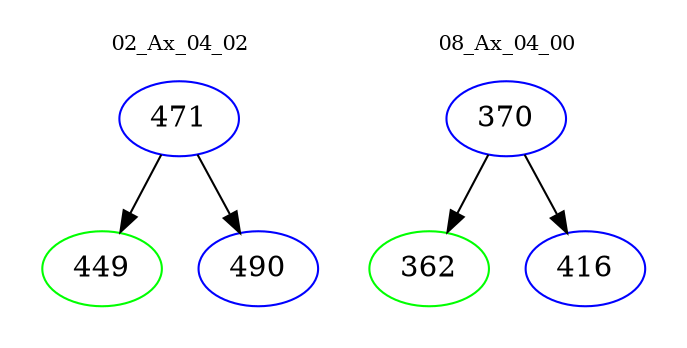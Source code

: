 digraph{
subgraph cluster_0 {
color = white
label = "02_Ax_04_02";
fontsize=10;
T0_471 [label="471", color="blue"]
T0_471 -> T0_449 [color="black"]
T0_449 [label="449", color="green"]
T0_471 -> T0_490 [color="black"]
T0_490 [label="490", color="blue"]
}
subgraph cluster_1 {
color = white
label = "08_Ax_04_00";
fontsize=10;
T1_370 [label="370", color="blue"]
T1_370 -> T1_362 [color="black"]
T1_362 [label="362", color="green"]
T1_370 -> T1_416 [color="black"]
T1_416 [label="416", color="blue"]
}
}
